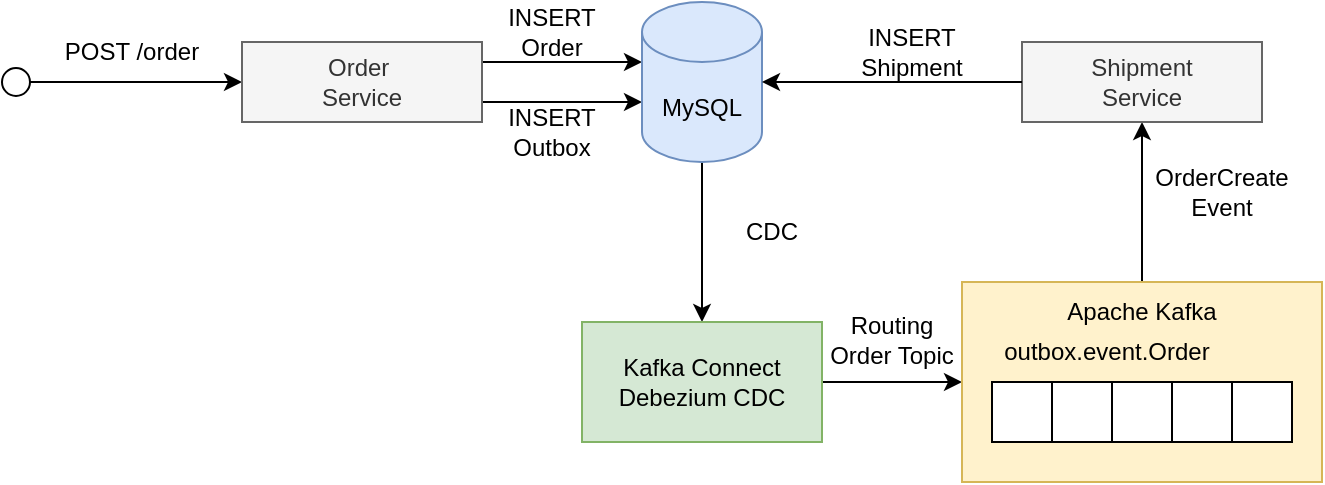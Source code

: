 <mxfile version="24.7.6">
  <diagram name="페이지-1" id="OJn4qWadmgmPl1W8cVxA">
    <mxGraphModel dx="616" dy="1173" grid="1" gridSize="10" guides="1" tooltips="1" connect="1" arrows="1" fold="1" page="1" pageScale="1" pageWidth="1169" pageHeight="827" math="0" shadow="0">
      <root>
        <mxCell id="0" />
        <mxCell id="1" parent="0" />
        <mxCell id="_ZfUV2Xm4BZs3Ikk3f9N-5" style="edgeStyle=orthogonalEdgeStyle;rounded=0;orthogonalLoop=1;jettySize=auto;html=1;entryX=0;entryY=0.5;entryDx=0;entryDy=0;" edge="1" parent="1" source="_ZfUV2Xm4BZs3Ikk3f9N-2">
          <mxGeometry relative="1" as="geometry">
            <mxPoint x="160" y="300" as="targetPoint" />
          </mxGeometry>
        </mxCell>
        <mxCell id="_ZfUV2Xm4BZs3Ikk3f9N-2" value="" style="ellipse;whiteSpace=wrap;html=1;aspect=fixed;" vertex="1" parent="1">
          <mxGeometry x="40" y="293" width="14" height="14" as="geometry" />
        </mxCell>
        <mxCell id="_ZfUV2Xm4BZs3Ikk3f9N-7" style="edgeStyle=orthogonalEdgeStyle;rounded=0;orthogonalLoop=1;jettySize=auto;html=1;exitX=1;exitY=0.25;exitDx=0;exitDy=0;" edge="1" parent="1">
          <mxGeometry relative="1" as="geometry">
            <mxPoint x="280" y="290" as="sourcePoint" />
            <mxPoint x="360" y="290" as="targetPoint" />
          </mxGeometry>
        </mxCell>
        <mxCell id="_ZfUV2Xm4BZs3Ikk3f9N-8" style="edgeStyle=orthogonalEdgeStyle;rounded=0;orthogonalLoop=1;jettySize=auto;html=1;entryX=0;entryY=0.625;entryDx=0;entryDy=0;entryPerimeter=0;exitX=1;exitY=0.75;exitDx=0;exitDy=0;" edge="1" parent="1">
          <mxGeometry relative="1" as="geometry">
            <mxPoint x="280" y="310" as="sourcePoint" />
            <mxPoint x="360" y="310" as="targetPoint" />
          </mxGeometry>
        </mxCell>
        <mxCell id="_ZfUV2Xm4BZs3Ikk3f9N-9" value="Order&amp;nbsp;&lt;div&gt;Service&lt;/div&gt;" style="rounded=0;whiteSpace=wrap;html=1;fillColor=#f5f5f5;fontColor=#333333;strokeColor=#666666;" vertex="1" parent="1">
          <mxGeometry x="160" y="280" width="120" height="40" as="geometry" />
        </mxCell>
        <mxCell id="_ZfUV2Xm4BZs3Ikk3f9N-58" style="edgeStyle=orthogonalEdgeStyle;rounded=0;orthogonalLoop=1;jettySize=auto;html=1;entryX=0.5;entryY=0;entryDx=0;entryDy=0;" edge="1" parent="1" source="_ZfUV2Xm4BZs3Ikk3f9N-10" target="_ZfUV2Xm4BZs3Ikk3f9N-11">
          <mxGeometry relative="1" as="geometry" />
        </mxCell>
        <mxCell id="_ZfUV2Xm4BZs3Ikk3f9N-10" value="MySQL" style="shape=cylinder3;whiteSpace=wrap;html=1;boundedLbl=1;backgroundOutline=1;size=15;fillColor=#dae8fc;strokeColor=#6c8ebf;" vertex="1" parent="1">
          <mxGeometry x="360" y="260" width="60" height="80" as="geometry" />
        </mxCell>
        <mxCell id="_ZfUV2Xm4BZs3Ikk3f9N-57" style="edgeStyle=orthogonalEdgeStyle;rounded=0;orthogonalLoop=1;jettySize=auto;html=1;entryX=0;entryY=0.5;entryDx=0;entryDy=0;" edge="1" parent="1" source="_ZfUV2Xm4BZs3Ikk3f9N-11" target="_ZfUV2Xm4BZs3Ikk3f9N-13">
          <mxGeometry relative="1" as="geometry" />
        </mxCell>
        <mxCell id="_ZfUV2Xm4BZs3Ikk3f9N-11" value="Kafka Connect&lt;div&gt;Debezium CDC&lt;/div&gt;" style="rounded=0;whiteSpace=wrap;html=1;fillColor=#d5e8d4;strokeColor=#82b366;" vertex="1" parent="1">
          <mxGeometry x="330" y="420" width="120" height="60" as="geometry" />
        </mxCell>
        <mxCell id="_ZfUV2Xm4BZs3Ikk3f9N-12" value="" style="group;fillColor=#fff2cc;strokeColor=#d6b656;container=0;" vertex="1" connectable="0" parent="1">
          <mxGeometry x="520" y="400" width="180" height="100" as="geometry" />
        </mxCell>
        <mxCell id="_ZfUV2Xm4BZs3Ikk3f9N-56" style="edgeStyle=orthogonalEdgeStyle;rounded=0;orthogonalLoop=1;jettySize=auto;html=1;entryX=0.5;entryY=1;entryDx=0;entryDy=0;" edge="1" parent="1" source="_ZfUV2Xm4BZs3Ikk3f9N-13" target="_ZfUV2Xm4BZs3Ikk3f9N-54">
          <mxGeometry relative="1" as="geometry" />
        </mxCell>
        <mxCell id="_ZfUV2Xm4BZs3Ikk3f9N-13" value="" style="rounded=0;whiteSpace=wrap;html=1;fillColor=#fff2cc;strokeColor=#d6b656;container=0;" vertex="1" parent="1">
          <mxGeometry x="520" y="400" width="180" height="100" as="geometry" />
        </mxCell>
        <mxCell id="_ZfUV2Xm4BZs3Ikk3f9N-14" value="Apache Kafka" style="text;html=1;align=center;verticalAlign=middle;whiteSpace=wrap;rounded=0;container=0;" vertex="1" parent="1">
          <mxGeometry x="565" y="400" width="90" height="30" as="geometry" />
        </mxCell>
        <mxCell id="_ZfUV2Xm4BZs3Ikk3f9N-23" value="outbox.event.Order" style="text;html=1;align=center;verticalAlign=middle;whiteSpace=wrap;rounded=0;container=0;" vertex="1" parent="1">
          <mxGeometry x="535" y="420" width="115" height="30" as="geometry" />
        </mxCell>
        <mxCell id="_ZfUV2Xm4BZs3Ikk3f9N-16" value="" style="rounded=0;whiteSpace=wrap;html=1;container=0;" vertex="1" parent="1">
          <mxGeometry x="535" y="450" width="30" height="30" as="geometry" />
        </mxCell>
        <mxCell id="_ZfUV2Xm4BZs3Ikk3f9N-17" value="" style="rounded=0;whiteSpace=wrap;html=1;container=0;" vertex="1" parent="1">
          <mxGeometry x="565" y="450" width="30" height="30" as="geometry" />
        </mxCell>
        <mxCell id="_ZfUV2Xm4BZs3Ikk3f9N-18" value="" style="rounded=0;whiteSpace=wrap;html=1;container=0;" vertex="1" parent="1">
          <mxGeometry x="595" y="450" width="30" height="30" as="geometry" />
        </mxCell>
        <mxCell id="_ZfUV2Xm4BZs3Ikk3f9N-19" value="" style="rounded=0;whiteSpace=wrap;html=1;container=0;" vertex="1" parent="1">
          <mxGeometry x="625" y="450" width="30" height="30" as="geometry" />
        </mxCell>
        <mxCell id="_ZfUV2Xm4BZs3Ikk3f9N-20" value="" style="rounded=0;whiteSpace=wrap;html=1;container=0;" vertex="1" parent="1">
          <mxGeometry x="655" y="450" width="30" height="30" as="geometry" />
        </mxCell>
        <mxCell id="_ZfUV2Xm4BZs3Ikk3f9N-54" value="Shipment&lt;div&gt;Service&lt;/div&gt;" style="rounded=0;whiteSpace=wrap;html=1;fillColor=#f5f5f5;fontColor=#333333;strokeColor=#666666;" vertex="1" parent="1">
          <mxGeometry x="550" y="280" width="120" height="40" as="geometry" />
        </mxCell>
        <mxCell id="_ZfUV2Xm4BZs3Ikk3f9N-55" style="edgeStyle=orthogonalEdgeStyle;rounded=0;orthogonalLoop=1;jettySize=auto;html=1;entryX=1;entryY=0.5;entryDx=0;entryDy=0;entryPerimeter=0;" edge="1" parent="1" source="_ZfUV2Xm4BZs3Ikk3f9N-54" target="_ZfUV2Xm4BZs3Ikk3f9N-10">
          <mxGeometry relative="1" as="geometry" />
        </mxCell>
        <mxCell id="_ZfUV2Xm4BZs3Ikk3f9N-59" value="POST /order" style="text;html=1;align=center;verticalAlign=middle;whiteSpace=wrap;rounded=0;" vertex="1" parent="1">
          <mxGeometry x="70" y="270" width="70" height="30" as="geometry" />
        </mxCell>
        <mxCell id="_ZfUV2Xm4BZs3Ikk3f9N-60" value="INSERT Order" style="text;html=1;align=center;verticalAlign=middle;whiteSpace=wrap;rounded=0;" vertex="1" parent="1">
          <mxGeometry x="280" y="260" width="70" height="30" as="geometry" />
        </mxCell>
        <mxCell id="_ZfUV2Xm4BZs3Ikk3f9N-61" value="INSERT&lt;div&gt;Outbox&lt;/div&gt;" style="text;html=1;align=center;verticalAlign=middle;whiteSpace=wrap;rounded=0;" vertex="1" parent="1">
          <mxGeometry x="280" y="310" width="70" height="30" as="geometry" />
        </mxCell>
        <mxCell id="_ZfUV2Xm4BZs3Ikk3f9N-62" value="CDC" style="text;html=1;align=center;verticalAlign=middle;whiteSpace=wrap;rounded=0;" vertex="1" parent="1">
          <mxGeometry x="390" y="360" width="70" height="30" as="geometry" />
        </mxCell>
        <mxCell id="_ZfUV2Xm4BZs3Ikk3f9N-63" value="Routing Order Topic" style="text;html=1;align=center;verticalAlign=middle;whiteSpace=wrap;rounded=0;" vertex="1" parent="1">
          <mxGeometry x="450" y="414" width="70" height="30" as="geometry" />
        </mxCell>
        <mxCell id="_ZfUV2Xm4BZs3Ikk3f9N-64" value="OrderCreate&lt;div&gt;Event&lt;/div&gt;" style="text;html=1;align=center;verticalAlign=middle;whiteSpace=wrap;rounded=0;" vertex="1" parent="1">
          <mxGeometry x="615" y="340" width="70" height="30" as="geometry" />
        </mxCell>
        <mxCell id="_ZfUV2Xm4BZs3Ikk3f9N-65" value="INSERT&lt;div&gt;Shipment&lt;/div&gt;" style="text;html=1;align=center;verticalAlign=middle;whiteSpace=wrap;rounded=0;" vertex="1" parent="1">
          <mxGeometry x="460" y="270" width="70" height="30" as="geometry" />
        </mxCell>
      </root>
    </mxGraphModel>
  </diagram>
</mxfile>
